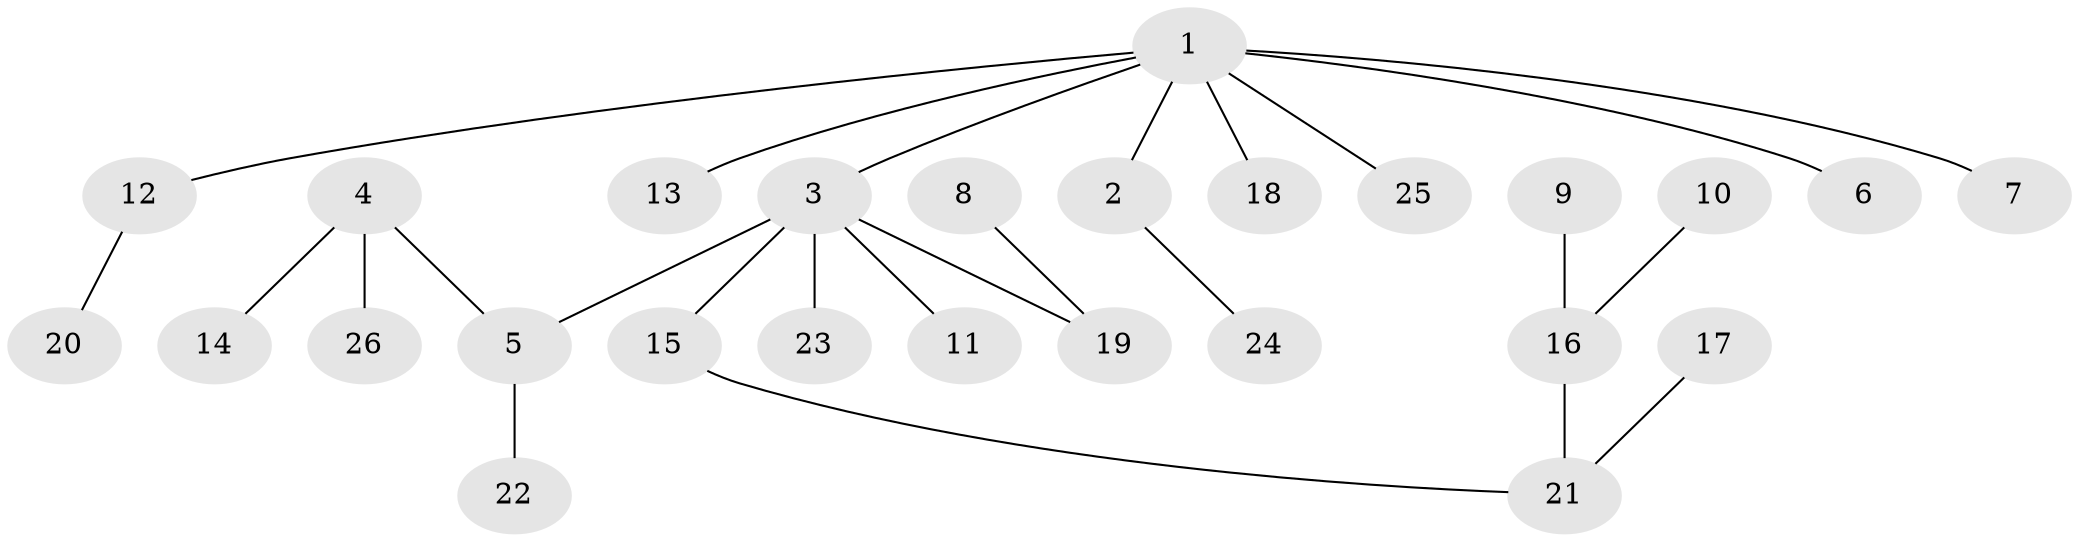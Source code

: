 // original degree distribution, {9: 0.0196078431372549, 7: 0.0196078431372549, 1: 0.5294117647058824, 3: 0.058823529411764705, 4: 0.09803921568627451, 2: 0.27450980392156865}
// Generated by graph-tools (version 1.1) at 2025/02/03/09/25 03:02:31]
// undirected, 26 vertices, 25 edges
graph export_dot {
graph [start="1"]
  node [color=gray90,style=filled];
  1;
  2;
  3;
  4;
  5;
  6;
  7;
  8;
  9;
  10;
  11;
  12;
  13;
  14;
  15;
  16;
  17;
  18;
  19;
  20;
  21;
  22;
  23;
  24;
  25;
  26;
  1 -- 2 [weight=1.0];
  1 -- 3 [weight=1.0];
  1 -- 6 [weight=1.0];
  1 -- 7 [weight=1.0];
  1 -- 12 [weight=1.0];
  1 -- 13 [weight=1.0];
  1 -- 18 [weight=1.0];
  1 -- 25 [weight=1.0];
  2 -- 24 [weight=1.0];
  3 -- 5 [weight=1.0];
  3 -- 11 [weight=1.0];
  3 -- 15 [weight=1.0];
  3 -- 19 [weight=1.0];
  3 -- 23 [weight=1.0];
  4 -- 5 [weight=1.0];
  4 -- 14 [weight=1.0];
  4 -- 26 [weight=1.0];
  5 -- 22 [weight=1.0];
  8 -- 19 [weight=1.0];
  9 -- 16 [weight=1.0];
  10 -- 16 [weight=1.0];
  12 -- 20 [weight=1.0];
  15 -- 21 [weight=1.0];
  16 -- 21 [weight=1.0];
  17 -- 21 [weight=1.0];
}

